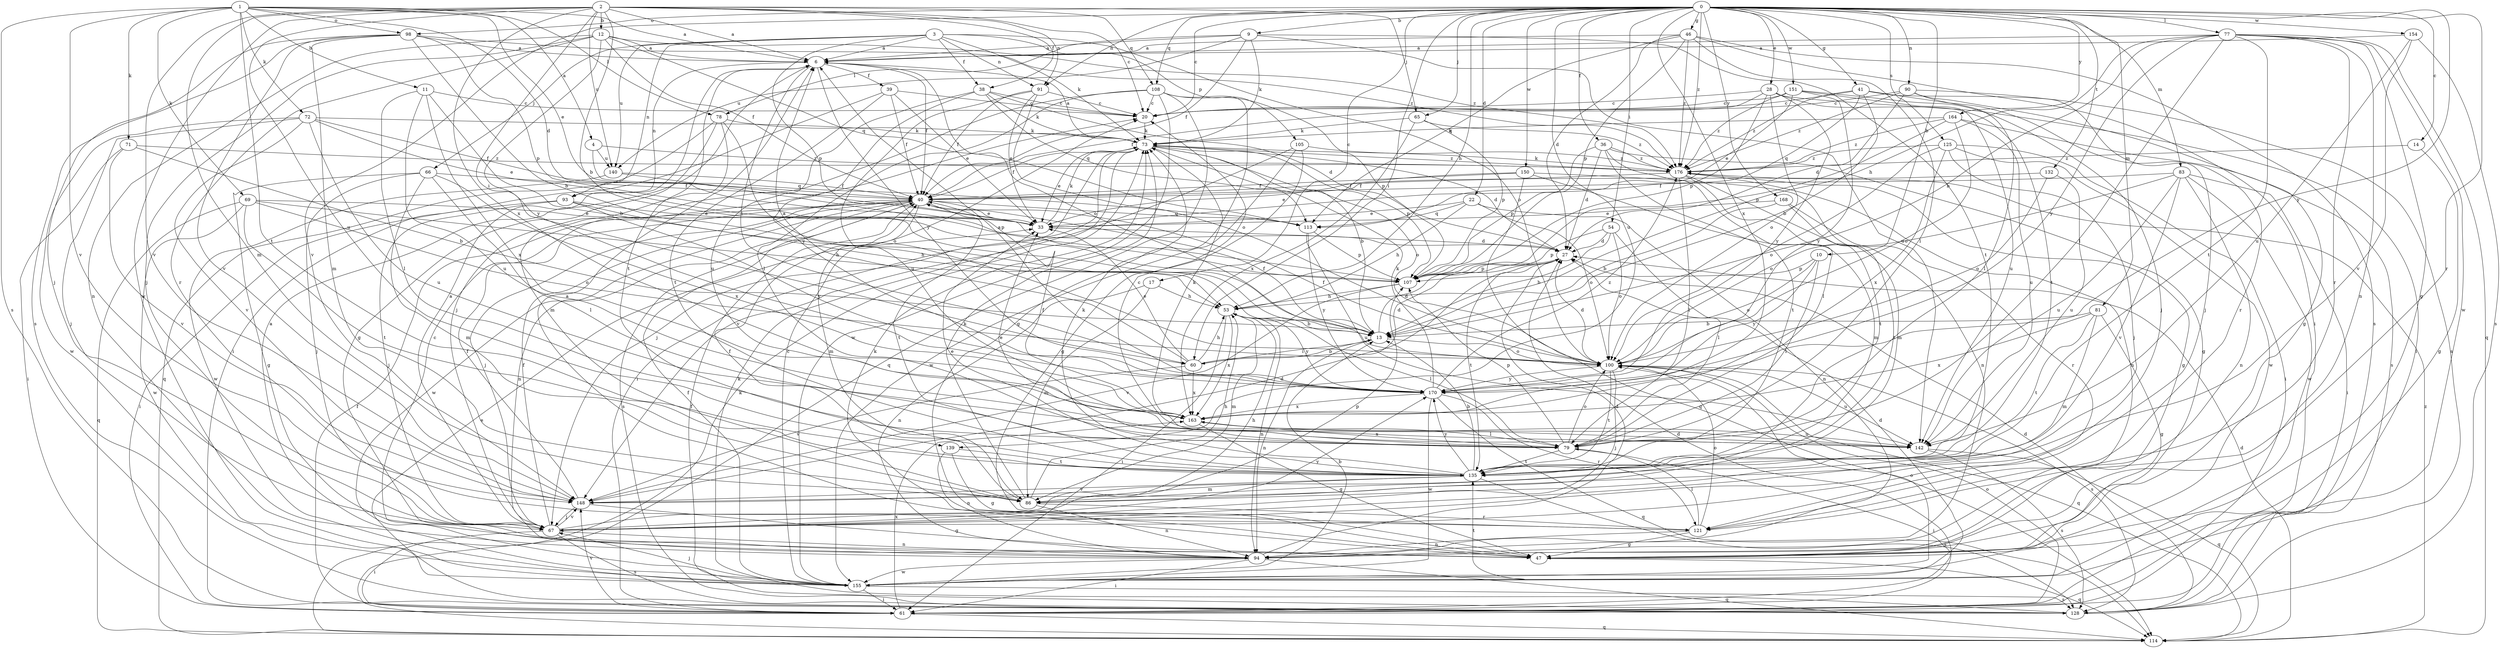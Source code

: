 strict digraph  {
0;
1;
2;
3;
4;
6;
9;
10;
11;
12;
13;
14;
17;
20;
22;
27;
28;
33;
36;
38;
39;
40;
41;
46;
47;
53;
54;
60;
61;
65;
66;
67;
69;
71;
72;
73;
77;
78;
79;
81;
83;
86;
90;
91;
93;
94;
98;
100;
105;
107;
108;
113;
114;
121;
125;
128;
132;
135;
139;
140;
142;
148;
150;
151;
154;
155;
163;
164;
168;
170;
176;
0 -> 9  [label=b];
0 -> 10  [label=b];
0 -> 14  [label=c];
0 -> 17  [label=c];
0 -> 20  [label=c];
0 -> 22  [label=d];
0 -> 28  [label=e];
0 -> 36  [label=f];
0 -> 41  [label=g];
0 -> 46  [label=g];
0 -> 53  [label=h];
0 -> 54  [label=i];
0 -> 60  [label=i];
0 -> 65  [label=j];
0 -> 77  [label=l];
0 -> 81  [label=m];
0 -> 83  [label=m];
0 -> 90  [label=n];
0 -> 91  [label=n];
0 -> 98  [label=o];
0 -> 108  [label=q];
0 -> 121  [label=r];
0 -> 125  [label=s];
0 -> 132  [label=t];
0 -> 139  [label=u];
0 -> 148  [label=v];
0 -> 150  [label=w];
0 -> 151  [label=w];
0 -> 154  [label=w];
0 -> 163  [label=x];
0 -> 164  [label=y];
0 -> 168  [label=y];
0 -> 170  [label=y];
0 -> 176  [label=z];
1 -> 4  [label=a];
1 -> 6  [label=a];
1 -> 11  [label=b];
1 -> 27  [label=d];
1 -> 33  [label=e];
1 -> 69  [label=k];
1 -> 71  [label=k];
1 -> 72  [label=k];
1 -> 78  [label=l];
1 -> 98  [label=o];
1 -> 128  [label=s];
1 -> 135  [label=t];
1 -> 148  [label=v];
2 -> 6  [label=a];
2 -> 12  [label=b];
2 -> 13  [label=b];
2 -> 20  [label=c];
2 -> 38  [label=f];
2 -> 60  [label=i];
2 -> 65  [label=j];
2 -> 86  [label=m];
2 -> 91  [label=n];
2 -> 108  [label=q];
2 -> 139  [label=u];
2 -> 140  [label=u];
2 -> 148  [label=v];
2 -> 155  [label=w];
2 -> 163  [label=x];
3 -> 6  [label=a];
3 -> 38  [label=f];
3 -> 66  [label=j];
3 -> 73  [label=k];
3 -> 91  [label=n];
3 -> 93  [label=n];
3 -> 100  [label=o];
3 -> 105  [label=p];
3 -> 107  [label=p];
3 -> 140  [label=u];
4 -> 113  [label=q];
4 -> 140  [label=u];
4 -> 176  [label=z];
6 -> 39  [label=f];
6 -> 40  [label=f];
6 -> 60  [label=i];
6 -> 93  [label=n];
6 -> 100  [label=o];
6 -> 135  [label=t];
6 -> 170  [label=y];
9 -> 6  [label=a];
9 -> 40  [label=f];
9 -> 73  [label=k];
9 -> 78  [label=l];
9 -> 135  [label=t];
9 -> 140  [label=u];
9 -> 142  [label=u];
10 -> 79  [label=l];
10 -> 100  [label=o];
10 -> 107  [label=p];
10 -> 170  [label=y];
11 -> 13  [label=b];
11 -> 20  [label=c];
11 -> 79  [label=l];
11 -> 142  [label=u];
11 -> 163  [label=x];
12 -> 6  [label=a];
12 -> 40  [label=f];
12 -> 67  [label=j];
12 -> 94  [label=n];
12 -> 113  [label=q];
12 -> 121  [label=r];
12 -> 170  [label=y];
12 -> 176  [label=z];
13 -> 27  [label=d];
13 -> 40  [label=f];
13 -> 60  [label=i];
13 -> 94  [label=n];
13 -> 100  [label=o];
14 -> 47  [label=g];
14 -> 176  [label=z];
17 -> 53  [label=h];
17 -> 86  [label=m];
17 -> 94  [label=n];
20 -> 73  [label=k];
22 -> 33  [label=e];
22 -> 53  [label=h];
22 -> 94  [label=n];
22 -> 100  [label=o];
22 -> 113  [label=q];
27 -> 107  [label=p];
27 -> 135  [label=t];
28 -> 20  [label=c];
28 -> 40  [label=f];
28 -> 61  [label=i];
28 -> 100  [label=o];
28 -> 107  [label=p];
28 -> 135  [label=t];
28 -> 170  [label=y];
33 -> 27  [label=d];
33 -> 73  [label=k];
36 -> 27  [label=d];
36 -> 47  [label=g];
36 -> 79  [label=l];
36 -> 107  [label=p];
36 -> 135  [label=t];
36 -> 176  [label=z];
38 -> 20  [label=c];
38 -> 27  [label=d];
38 -> 73  [label=k];
38 -> 113  [label=q];
38 -> 142  [label=u];
38 -> 170  [label=y];
39 -> 20  [label=c];
39 -> 33  [label=e];
39 -> 40  [label=f];
39 -> 61  [label=i];
39 -> 135  [label=t];
40 -> 33  [label=e];
40 -> 67  [label=j];
40 -> 86  [label=m];
40 -> 94  [label=n];
40 -> 113  [label=q];
40 -> 128  [label=s];
40 -> 135  [label=t];
40 -> 155  [label=w];
41 -> 13  [label=b];
41 -> 20  [label=c];
41 -> 67  [label=j];
41 -> 113  [label=q];
41 -> 121  [label=r];
41 -> 176  [label=z];
46 -> 6  [label=a];
46 -> 27  [label=d];
46 -> 61  [label=i];
46 -> 79  [label=l];
46 -> 107  [label=p];
46 -> 113  [label=q];
46 -> 128  [label=s];
46 -> 176  [label=z];
47 -> 73  [label=k];
47 -> 114  [label=q];
53 -> 13  [label=b];
53 -> 61  [label=i];
53 -> 79  [label=l];
53 -> 86  [label=m];
53 -> 94  [label=n];
53 -> 163  [label=x];
53 -> 170  [label=y];
54 -> 13  [label=b];
54 -> 27  [label=d];
54 -> 79  [label=l];
54 -> 100  [label=o];
54 -> 107  [label=p];
60 -> 6  [label=a];
60 -> 13  [label=b];
60 -> 27  [label=d];
60 -> 33  [label=e];
60 -> 53  [label=h];
60 -> 148  [label=v];
60 -> 163  [label=x];
61 -> 27  [label=d];
61 -> 40  [label=f];
61 -> 100  [label=o];
61 -> 114  [label=q];
61 -> 148  [label=v];
61 -> 163  [label=x];
65 -> 73  [label=k];
65 -> 107  [label=p];
65 -> 163  [label=x];
65 -> 176  [label=z];
66 -> 40  [label=f];
66 -> 47  [label=g];
66 -> 67  [label=j];
66 -> 79  [label=l];
66 -> 86  [label=m];
66 -> 163  [label=x];
67 -> 6  [label=a];
67 -> 40  [label=f];
67 -> 53  [label=h];
67 -> 61  [label=i];
67 -> 94  [label=n];
67 -> 107  [label=p];
67 -> 128  [label=s];
67 -> 148  [label=v];
67 -> 170  [label=y];
69 -> 33  [label=e];
69 -> 53  [label=h];
69 -> 100  [label=o];
69 -> 114  [label=q];
69 -> 135  [label=t];
69 -> 155  [label=w];
71 -> 13  [label=b];
71 -> 61  [label=i];
71 -> 148  [label=v];
71 -> 176  [label=z];
72 -> 33  [label=e];
72 -> 40  [label=f];
72 -> 67  [label=j];
72 -> 73  [label=k];
72 -> 142  [label=u];
72 -> 148  [label=v];
72 -> 155  [label=w];
73 -> 6  [label=a];
73 -> 13  [label=b];
73 -> 27  [label=d];
73 -> 33  [label=e];
73 -> 40  [label=f];
73 -> 61  [label=i];
73 -> 67  [label=j];
73 -> 100  [label=o];
73 -> 107  [label=p];
73 -> 176  [label=z];
77 -> 6  [label=a];
77 -> 13  [label=b];
77 -> 47  [label=g];
77 -> 53  [label=h];
77 -> 79  [label=l];
77 -> 94  [label=n];
77 -> 114  [label=q];
77 -> 121  [label=r];
77 -> 135  [label=t];
77 -> 155  [label=w];
77 -> 170  [label=y];
78 -> 47  [label=g];
78 -> 73  [label=k];
78 -> 86  [label=m];
78 -> 100  [label=o];
78 -> 114  [label=q];
79 -> 20  [label=c];
79 -> 33  [label=e];
79 -> 61  [label=i];
79 -> 100  [label=o];
79 -> 107  [label=p];
79 -> 135  [label=t];
79 -> 163  [label=x];
81 -> 13  [label=b];
81 -> 47  [label=g];
81 -> 86  [label=m];
81 -> 135  [label=t];
81 -> 163  [label=x];
83 -> 40  [label=f];
83 -> 61  [label=i];
83 -> 94  [label=n];
83 -> 100  [label=o];
83 -> 142  [label=u];
83 -> 148  [label=v];
83 -> 155  [label=w];
86 -> 40  [label=f];
86 -> 53  [label=h];
86 -> 73  [label=k];
86 -> 94  [label=n];
86 -> 121  [label=r];
90 -> 20  [label=c];
90 -> 27  [label=d];
90 -> 47  [label=g];
90 -> 79  [label=l];
90 -> 128  [label=s];
90 -> 176  [label=z];
91 -> 20  [label=c];
91 -> 33  [label=e];
91 -> 40  [label=f];
91 -> 100  [label=o];
91 -> 142  [label=u];
93 -> 33  [label=e];
93 -> 53  [label=h];
93 -> 61  [label=i];
93 -> 67  [label=j];
93 -> 170  [label=y];
94 -> 20  [label=c];
94 -> 27  [label=d];
94 -> 61  [label=i];
94 -> 114  [label=q];
94 -> 155  [label=w];
98 -> 6  [label=a];
98 -> 13  [label=b];
98 -> 67  [label=j];
98 -> 86  [label=m];
98 -> 107  [label=p];
98 -> 128  [label=s];
98 -> 148  [label=v];
98 -> 176  [label=z];
100 -> 27  [label=d];
100 -> 40  [label=f];
100 -> 67  [label=j];
100 -> 114  [label=q];
100 -> 128  [label=s];
100 -> 135  [label=t];
100 -> 142  [label=u];
100 -> 170  [label=y];
105 -> 47  [label=g];
105 -> 148  [label=v];
105 -> 155  [label=w];
105 -> 176  [label=z];
107 -> 53  [label=h];
107 -> 148  [label=v];
108 -> 20  [label=c];
108 -> 47  [label=g];
108 -> 67  [label=j];
108 -> 79  [label=l];
108 -> 107  [label=p];
108 -> 114  [label=q];
108 -> 155  [label=w];
113 -> 107  [label=p];
113 -> 142  [label=u];
113 -> 170  [label=y];
114 -> 27  [label=d];
114 -> 73  [label=k];
114 -> 176  [label=z];
121 -> 6  [label=a];
121 -> 47  [label=g];
121 -> 79  [label=l];
121 -> 94  [label=n];
121 -> 100  [label=o];
125 -> 61  [label=i];
125 -> 67  [label=j];
125 -> 100  [label=o];
125 -> 155  [label=w];
125 -> 163  [label=x];
125 -> 176  [label=z];
128 -> 27  [label=d];
128 -> 33  [label=e];
128 -> 40  [label=f];
128 -> 73  [label=k];
132 -> 40  [label=f];
132 -> 100  [label=o];
132 -> 142  [label=u];
135 -> 13  [label=b];
135 -> 33  [label=e];
135 -> 73  [label=k];
135 -> 86  [label=m];
135 -> 128  [label=s];
135 -> 148  [label=v];
135 -> 170  [label=y];
139 -> 47  [label=g];
139 -> 94  [label=n];
139 -> 135  [label=t];
140 -> 40  [label=f];
140 -> 107  [label=p];
140 -> 155  [label=w];
142 -> 114  [label=q];
142 -> 128  [label=s];
148 -> 27  [label=d];
148 -> 40  [label=f];
148 -> 47  [label=g];
148 -> 67  [label=j];
150 -> 33  [label=e];
150 -> 40  [label=f];
150 -> 86  [label=m];
150 -> 94  [label=n];
150 -> 114  [label=q];
151 -> 20  [label=c];
151 -> 33  [label=e];
151 -> 67  [label=j];
151 -> 142  [label=u];
151 -> 170  [label=y];
151 -> 176  [label=z];
154 -> 6  [label=a];
154 -> 128  [label=s];
154 -> 142  [label=u];
154 -> 148  [label=v];
155 -> 6  [label=a];
155 -> 13  [label=b];
155 -> 20  [label=c];
155 -> 27  [label=d];
155 -> 40  [label=f];
155 -> 61  [label=i];
155 -> 67  [label=j];
155 -> 100  [label=o];
155 -> 128  [label=s];
155 -> 135  [label=t];
163 -> 40  [label=f];
163 -> 47  [label=g];
163 -> 73  [label=k];
163 -> 79  [label=l];
163 -> 142  [label=u];
164 -> 73  [label=k];
164 -> 100  [label=o];
164 -> 107  [label=p];
164 -> 128  [label=s];
164 -> 142  [label=u];
164 -> 176  [label=z];
168 -> 13  [label=b];
168 -> 33  [label=e];
168 -> 121  [label=r];
168 -> 135  [label=t];
170 -> 6  [label=a];
170 -> 73  [label=k];
170 -> 114  [label=q];
170 -> 121  [label=r];
170 -> 155  [label=w];
170 -> 163  [label=x];
170 -> 176  [label=z];
176 -> 40  [label=f];
176 -> 47  [label=g];
176 -> 73  [label=k];
176 -> 79  [label=l];
176 -> 86  [label=m];
176 -> 94  [label=n];
176 -> 135  [label=t];
}
